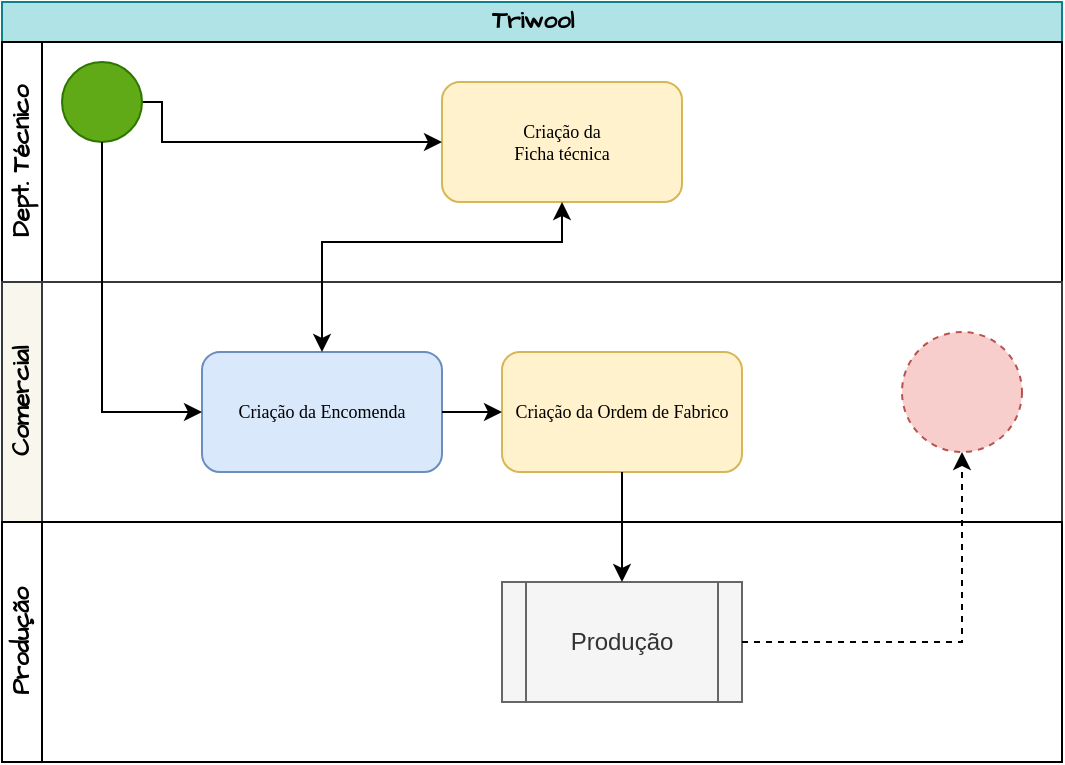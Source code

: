 <mxfile version="24.4.4" type="github">
  <diagram name="Página-1" id="gCnSP9DHalBOpo_OgWD9">
    <mxGraphModel dx="736" dy="520" grid="1" gridSize="10" guides="1" tooltips="1" connect="1" arrows="1" fold="1" page="1" pageScale="1" pageWidth="827" pageHeight="1169" math="0" shadow="0">
      <root>
        <mxCell id="0" />
        <mxCell id="1" parent="0" />
        <mxCell id="wdGilvAF-dGO39bZbz52-3" value="Triwool" style="swimlane;childLayout=stackLayout;resizeParent=1;resizeParentMax=0;horizontal=1;startSize=20;horizontalStack=0;html=1;hachureGap=4;fontFamily=Architects Daughter;fontSource=https%3A%2F%2Ffonts.googleapis.com%2Fcss%3Ffamily%3DArchitects%2BDaughter;fillColor=#b0e3e6;strokeColor=#0e8088;sketchStyle=rough;" parent="1" vertex="1">
          <mxGeometry x="70" y="30" width="530" height="380" as="geometry" />
        </mxCell>
        <mxCell id="wdGilvAF-dGO39bZbz52-4" value="Dept. Técnico" style="swimlane;startSize=20;horizontal=0;html=1;hachureGap=4;fontFamily=Architects Daughter;fontSource=https%3A%2F%2Ffonts.googleapis.com%2Fcss%3Ffamily%3DArchitects%2BDaughter;sketchStyle=rough;" parent="wdGilvAF-dGO39bZbz52-3" vertex="1">
          <mxGeometry y="20" width="530" height="120" as="geometry" />
        </mxCell>
        <mxCell id="wdGilvAF-dGO39bZbz52-9" value="Criação da&lt;div&gt;Ficha técnica&lt;/div&gt;" style="rounded=1;whiteSpace=wrap;hachureGap=4;fontFamily=Verdana;fillColor=#fff2cc;strokeColor=#d6b656;fillStyle=solid;sketchStyle=rough;html=1;fontSize=9;" parent="wdGilvAF-dGO39bZbz52-4" vertex="1">
          <mxGeometry x="220" y="20" width="120" height="60" as="geometry" />
        </mxCell>
        <mxCell id="UnYJjGZQxUQxzCnW-5op-36" value="" style="edgeStyle=orthogonalEdgeStyle;rounded=0;orthogonalLoop=1;jettySize=auto;html=1;" edge="1" parent="wdGilvAF-dGO39bZbz52-4" source="UnYJjGZQxUQxzCnW-5op-15" target="wdGilvAF-dGO39bZbz52-9">
          <mxGeometry relative="1" as="geometry">
            <Array as="points">
              <mxPoint x="80" y="30" />
              <mxPoint x="80" y="50" />
            </Array>
          </mxGeometry>
        </mxCell>
        <mxCell id="UnYJjGZQxUQxzCnW-5op-15" value="" style="ellipse;whiteSpace=wrap;html=1;aspect=fixed;fillColor=#60a917;strokeColor=#2D7600;fontColor=#ffffff;" vertex="1" parent="wdGilvAF-dGO39bZbz52-4">
          <mxGeometry x="30" y="10" width="40" height="40" as="geometry" />
        </mxCell>
        <mxCell id="wdGilvAF-dGO39bZbz52-5" value="Comercial" style="swimlane;startSize=20;horizontal=0;html=1;hachureGap=4;fontFamily=Architects Daughter;fontSource=https%3A%2F%2Ffonts.googleapis.com%2Fcss%3Ffamily%3DArchitects%2BDaughter;sketchStyle=rough;fillColor=#f9f7ed;strokeColor=#36393d;" parent="wdGilvAF-dGO39bZbz52-3" vertex="1">
          <mxGeometry y="140" width="530" height="120" as="geometry" />
        </mxCell>
        <mxCell id="UnYJjGZQxUQxzCnW-5op-17" value="Criação da Encomenda" style="whiteSpace=wrap;html=1;fontSize=9;fontFamily=Verdana;fillColor=#dae8fc;strokeColor=#6c8ebf;rounded=1;hachureGap=4;fillStyle=solid;sketchStyle=rough;" vertex="1" parent="wdGilvAF-dGO39bZbz52-5">
          <mxGeometry x="100" y="35" width="120" height="60" as="geometry" />
        </mxCell>
        <mxCell id="UnYJjGZQxUQxzCnW-5op-21" value="Criação da Ordem de Fabrico" style="whiteSpace=wrap;html=1;fontSize=9;fontFamily=Verdana;fillColor=#fff2cc;strokeColor=#d6b656;rounded=1;hachureGap=4;fillStyle=solid;sketchStyle=rough;" vertex="1" parent="wdGilvAF-dGO39bZbz52-5">
          <mxGeometry x="250" y="35" width="120" height="60" as="geometry" />
        </mxCell>
        <mxCell id="UnYJjGZQxUQxzCnW-5op-22" value="" style="edgeStyle=orthogonalEdgeStyle;rounded=0;orthogonalLoop=1;jettySize=auto;html=1;" edge="1" parent="wdGilvAF-dGO39bZbz52-5" source="UnYJjGZQxUQxzCnW-5op-17" target="UnYJjGZQxUQxzCnW-5op-21">
          <mxGeometry relative="1" as="geometry" />
        </mxCell>
        <mxCell id="UnYJjGZQxUQxzCnW-5op-43" value="" style="ellipse;whiteSpace=wrap;html=1;aspect=fixed;dashed=1;fillColor=#f8cecc;strokeColor=#b85450;" vertex="1" parent="wdGilvAF-dGO39bZbz52-5">
          <mxGeometry x="450" y="25" width="60" height="60" as="geometry" />
        </mxCell>
        <mxCell id="wdGilvAF-dGO39bZbz52-6" value="Produção" style="swimlane;startSize=20;horizontal=0;html=1;hachureGap=4;fontFamily=Architects Daughter;fontSource=https%3A%2F%2Ffonts.googleapis.com%2Fcss%3Ffamily%3DArchitects%2BDaughter;sketchStyle=rough;" parent="wdGilvAF-dGO39bZbz52-3" vertex="1">
          <mxGeometry y="260" width="530" height="120" as="geometry" />
        </mxCell>
        <mxCell id="UnYJjGZQxUQxzCnW-5op-38" value="Produção" style="shape=process;whiteSpace=wrap;html=1;backgroundOutline=1;fillColor=#f5f5f5;strokeColor=#666666;fontColor=#333333;" vertex="1" parent="wdGilvAF-dGO39bZbz52-6">
          <mxGeometry x="250" y="30" width="120" height="60" as="geometry" />
        </mxCell>
        <mxCell id="UnYJjGZQxUQxzCnW-5op-37" style="edgeStyle=orthogonalEdgeStyle;rounded=0;orthogonalLoop=1;jettySize=auto;html=1;entryX=0;entryY=0.5;entryDx=0;entryDy=0;exitX=0.5;exitY=1;exitDx=0;exitDy=0;" edge="1" parent="wdGilvAF-dGO39bZbz52-3" source="UnYJjGZQxUQxzCnW-5op-15" target="UnYJjGZQxUQxzCnW-5op-17">
          <mxGeometry relative="1" as="geometry">
            <Array as="points">
              <mxPoint x="50" y="205" />
            </Array>
          </mxGeometry>
        </mxCell>
        <mxCell id="UnYJjGZQxUQxzCnW-5op-39" style="edgeStyle=orthogonalEdgeStyle;rounded=0;orthogonalLoop=1;jettySize=auto;html=1;" edge="1" parent="wdGilvAF-dGO39bZbz52-3" source="UnYJjGZQxUQxzCnW-5op-21" target="UnYJjGZQxUQxzCnW-5op-38">
          <mxGeometry relative="1" as="geometry" />
        </mxCell>
        <mxCell id="UnYJjGZQxUQxzCnW-5op-42" value="" style="endArrow=classic;dashed=1;html=1;rounded=0;exitX=1;exitY=0.5;exitDx=0;exitDy=0;endFill=1;startArrow=none;startFill=0;" edge="1" parent="wdGilvAF-dGO39bZbz52-3" source="UnYJjGZQxUQxzCnW-5op-38" target="UnYJjGZQxUQxzCnW-5op-43">
          <mxGeometry width="50" height="50" relative="1" as="geometry">
            <mxPoint x="240" y="270" as="sourcePoint" />
            <mxPoint x="480" y="320" as="targetPoint" />
            <Array as="points">
              <mxPoint x="480" y="320" />
            </Array>
          </mxGeometry>
        </mxCell>
        <mxCell id="UnYJjGZQxUQxzCnW-5op-44" style="edgeStyle=orthogonalEdgeStyle;rounded=0;orthogonalLoop=1;jettySize=auto;html=1;entryX=0.5;entryY=0;entryDx=0;entryDy=0;endArrow=classic;endFill=1;startArrow=classic;startFill=1;" edge="1" parent="wdGilvAF-dGO39bZbz52-3" source="wdGilvAF-dGO39bZbz52-9" target="UnYJjGZQxUQxzCnW-5op-17">
          <mxGeometry relative="1" as="geometry">
            <Array as="points">
              <mxPoint x="280" y="120" />
              <mxPoint x="160" y="120" />
            </Array>
          </mxGeometry>
        </mxCell>
      </root>
    </mxGraphModel>
  </diagram>
</mxfile>
